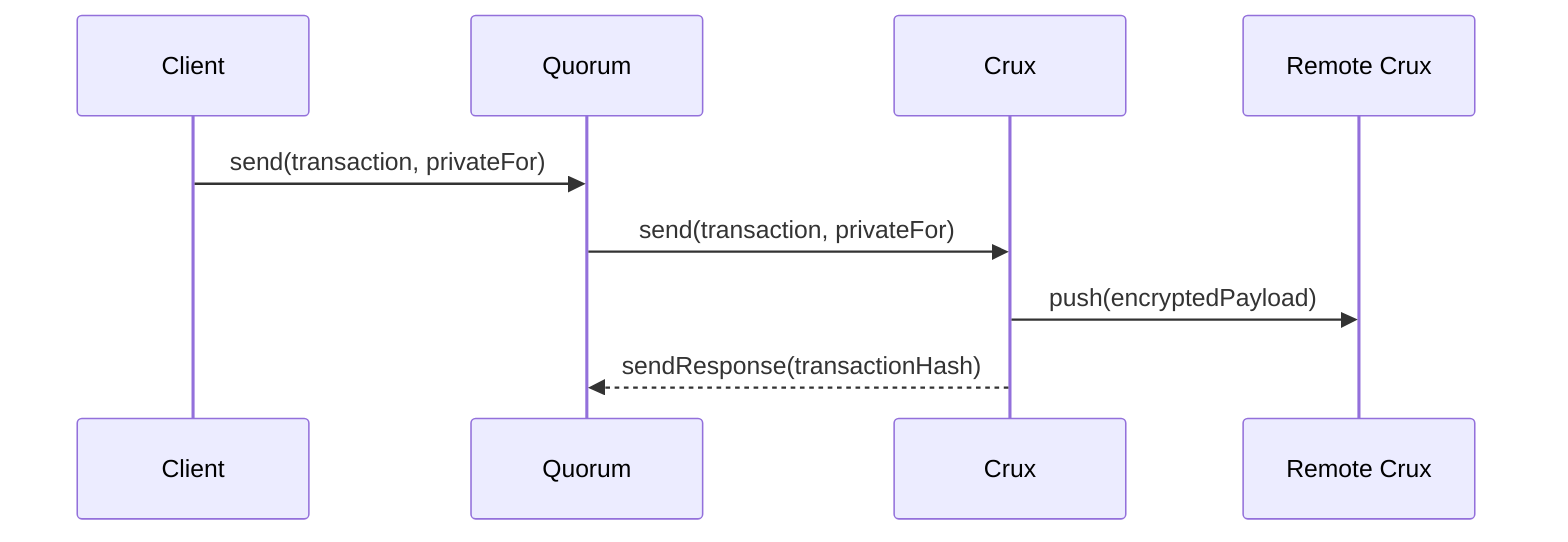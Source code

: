 sequenceDiagram
    participant Client
    participant Quorum
    participant Crux
    participant Remote Crux

Client->>Quorum: send(transaction, privateFor)
Quorum->>Crux: send(transaction, privateFor)
Crux->>Remote Crux: push(encryptedPayload)
Crux-->>Quorum: sendResponse(transactionHash)